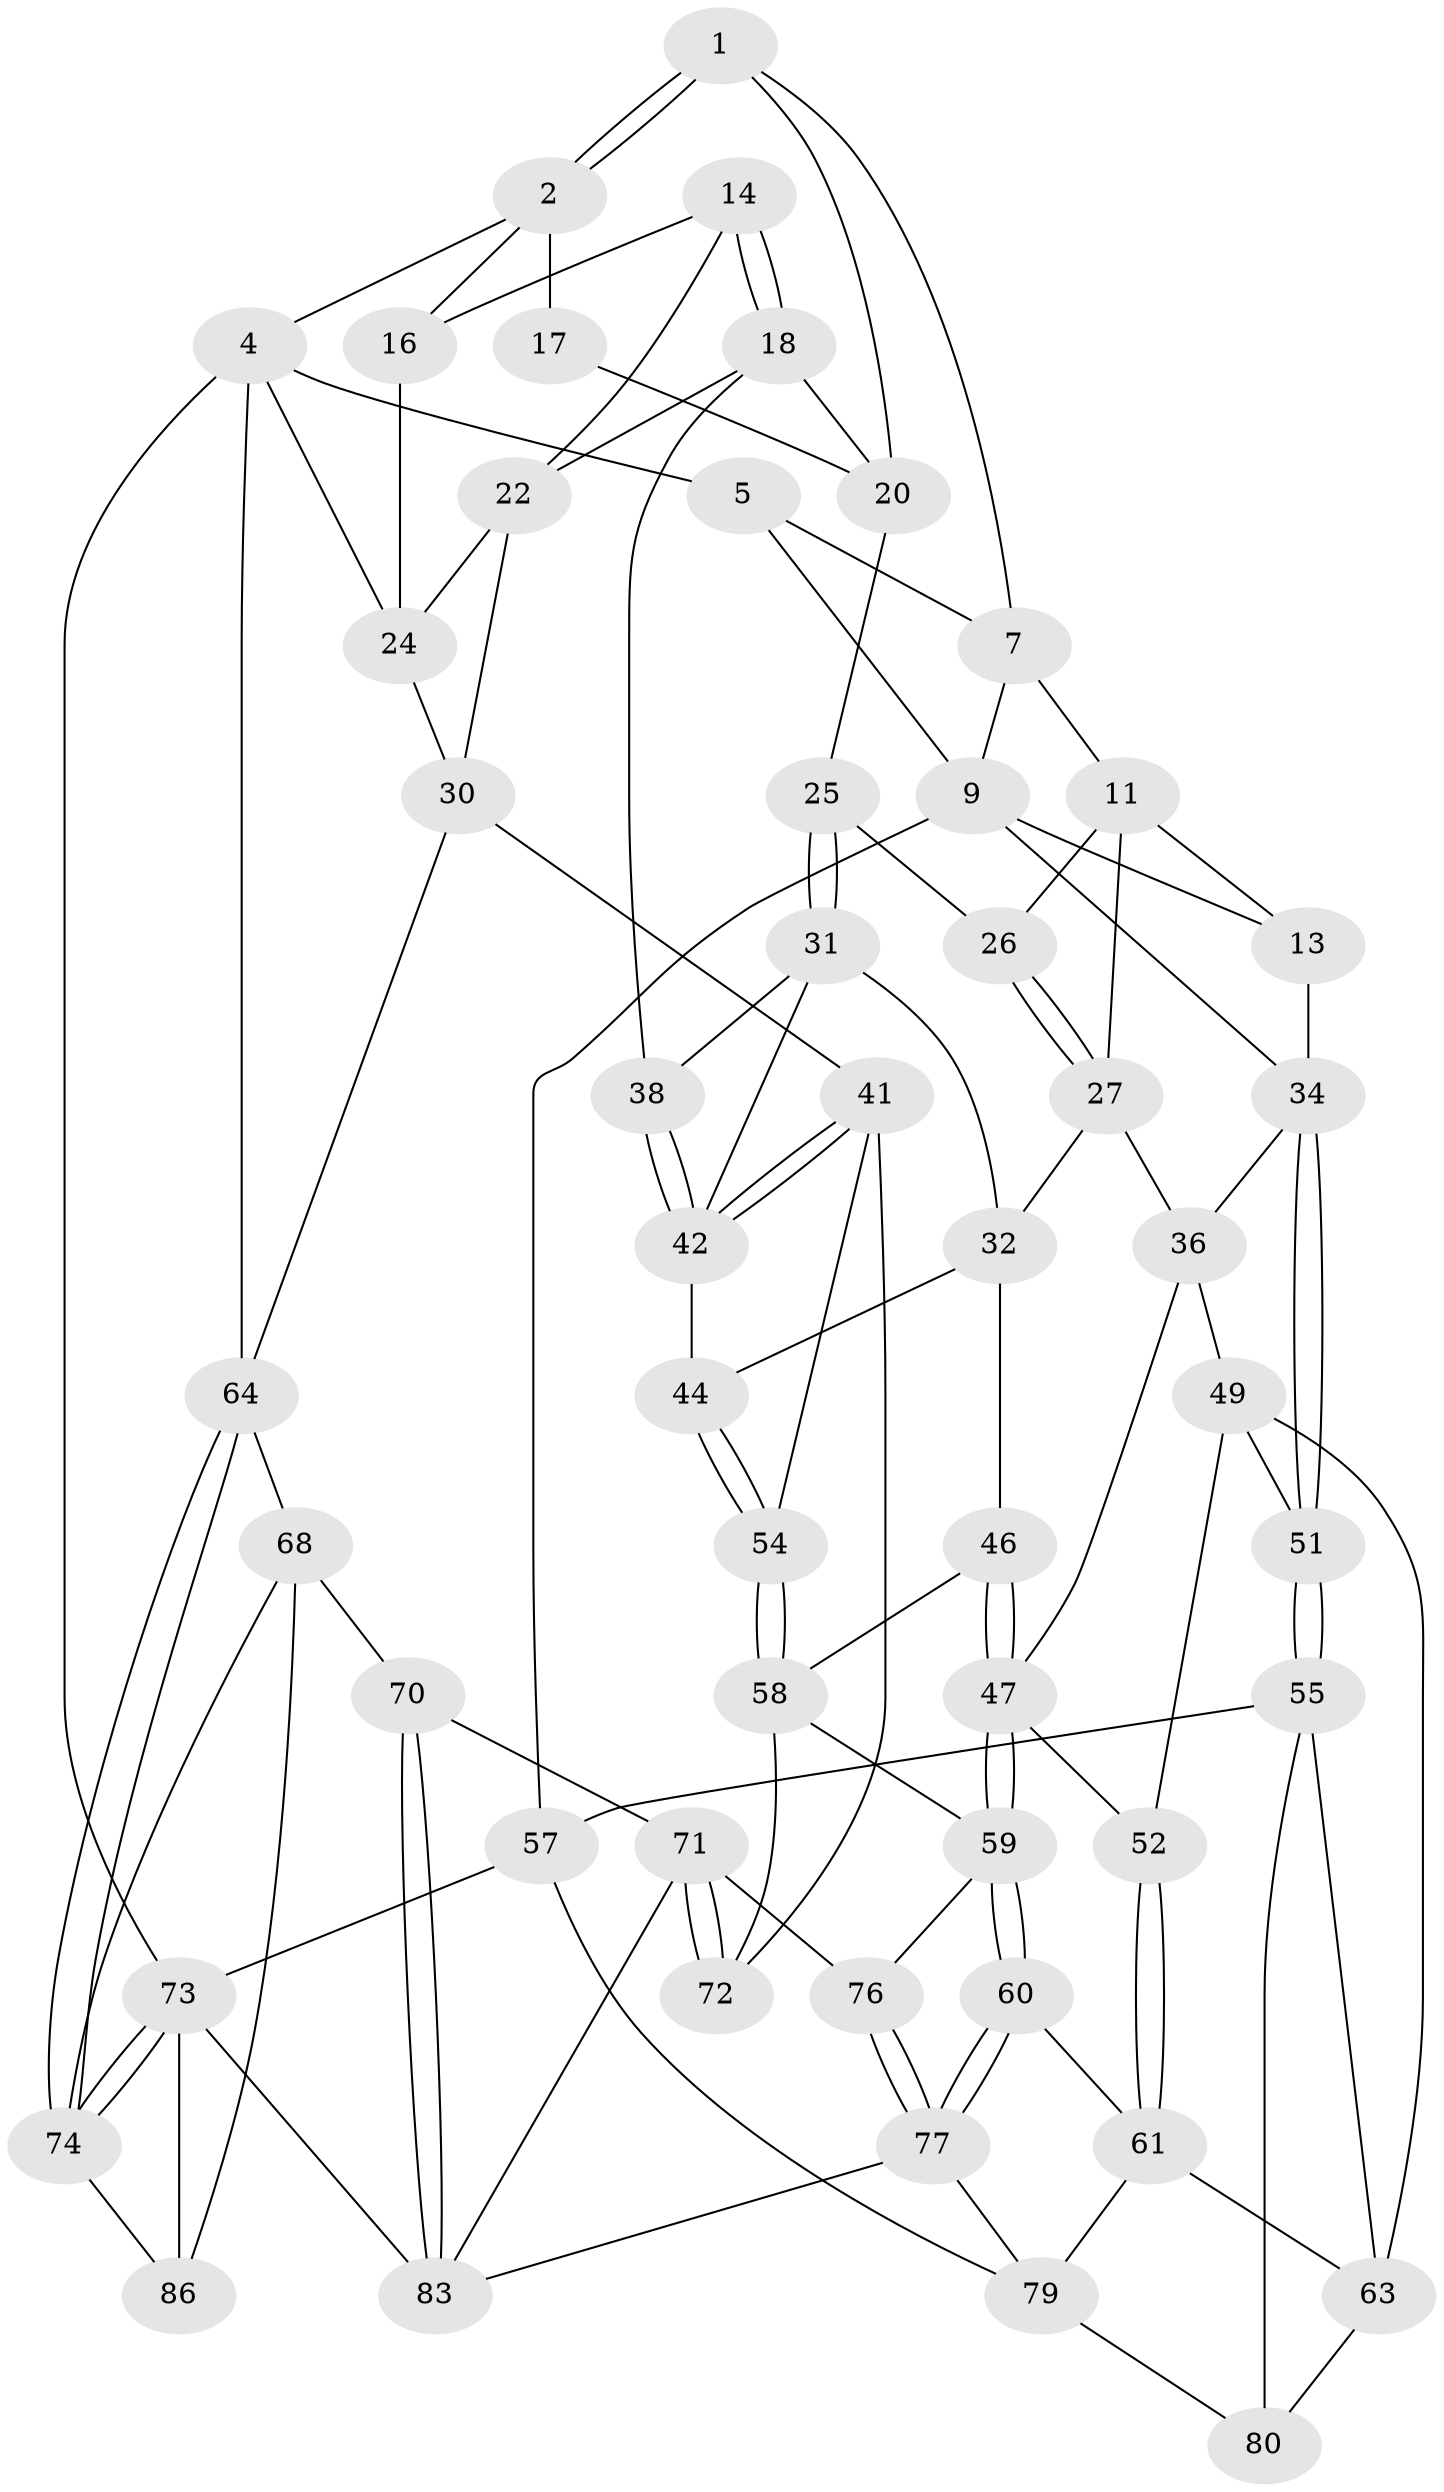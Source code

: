 // original degree distribution, {4: 0.26436781609195403, 5: 0.4482758620689655, 6: 0.25287356321839083, 3: 0.034482758620689655}
// Generated by graph-tools (version 1.1) at 2025/42/03/06/25 10:42:28]
// undirected, 53 vertices, 117 edges
graph export_dot {
graph [start="1"]
  node [color=gray90,style=filled];
  1 [pos="+0.5656617724557137+0",super="+6"];
  2 [pos="+1+0",super="+3"];
  4 [pos="+1+0",super="+28"];
  5 [pos="+0.25275348404605474+0"];
  7 [pos="+0.4850581265119126+0.21863801660859566",super="+8"];
  9 [pos="+0+0",super="+10"];
  11 [pos="+0.4783038997556966+0.22388589659619612",super="+12"];
  13 [pos="+0.15524159974112473+0.2968071791026058"];
  14 [pos="+0.7761828354519705+0.26700011885007546",super="+15"];
  16 [pos="+0.8935800299884811+0.2885970249678501"];
  17 [pos="+0.7670353275174817+0.13491570838811234"];
  18 [pos="+0.689484210072403+0.40040454300521705",super="+19"];
  20 [pos="+0.6229966535920313+0.3648030230439862",super="+21"];
  22 [pos="+0.772066155895749+0.37592335927645243",super="+23"];
  24 [pos="+0.8778676269223932+0.3549428008435908",super="+29"];
  25 [pos="+0.45940524767981933+0.4121102211823097"];
  26 [pos="+0.42589649457527107+0.35442663915035777"];
  27 [pos="+0.3219047468310827+0.41946873387800304",super="+33"];
  30 [pos="+0.8204442192226251+0.55746603138606",super="+40"];
  31 [pos="+0.4466470810282419+0.45722341889049156",super="+39"];
  32 [pos="+0.40389392605233065+0.47610005850009557",super="+45"];
  34 [pos="+0+0.31419044836967946",super="+35"];
  36 [pos="+0.3166811652967784+0.49061902687245246",super="+37"];
  38 [pos="+0.6196846987804596+0.4155699965419678"];
  41 [pos="+0.6663795240966297+0.633413762204211",super="+53"];
  42 [pos="+0.6362164630131055+0.583600253649328",super="+43"];
  44 [pos="+0.5160177939730549+0.5548136028946256"];
  46 [pos="+0.4117341675816141+0.63160505565666"];
  47 [pos="+0.41158433178304404+0.6316554472407105",super="+48"];
  49 [pos="+0.14469825683729107+0.5816567012031248",super="+50"];
  51 [pos="+0+0.6935126671688819"];
  52 [pos="+0.24441262464551416+0.6015193233573065"];
  54 [pos="+0.6017787487121056+0.6935533725774187"];
  55 [pos="+0+0.8755929336557979",super="+56"];
  57 [pos="+0+1"];
  58 [pos="+0.44515027002491026+0.6557933082803686",super="+66"];
  59 [pos="+0.3514209175102351+0.7507774327015733",super="+67"];
  60 [pos="+0.297679820798777+0.7766629133065189"];
  61 [pos="+0.28163690955329224+0.7721913128329181",super="+62"];
  63 [pos="+0.15583894698196063+0.7541529910715623",super="+75"];
  64 [pos="+1+0.8416079013442276",super="+65"];
  68 [pos="+0.7327009140338224+0.8436990944769365",super="+69"];
  70 [pos="+0.697017551475282+0.8423059909299883"];
  71 [pos="+0.6101570340881937+0.8165621758462445",super="+78"];
  72 [pos="+0.6057285808005326+0.7914143331881609"];
  73 [pos="+1+1",super="+87"];
  74 [pos="+1+1",super="+85"];
  76 [pos="+0.4917878612116294+0.8646932249961774"];
  77 [pos="+0.36983157362177665+0.9838671965210074",super="+81"];
  79 [pos="+0.18473130649020583+0.8526084519313739",super="+82"];
  80 [pos="+0.13741343467206088+0.8626633639818874"];
  83 [pos="+0.6319810728274803+1",super="+84"];
  86 [pos="+0.7426905043596675+1"];
  1 -- 2;
  1 -- 2;
  1 -- 7;
  1 -- 20;
  2 -- 17;
  2 -- 16;
  2 -- 4;
  4 -- 5;
  4 -- 73;
  4 -- 24;
  4 -- 64;
  5 -- 9;
  5 -- 7;
  7 -- 11;
  7 -- 9;
  9 -- 34;
  9 -- 57;
  9 -- 13;
  11 -- 26;
  11 -- 27;
  11 -- 13;
  13 -- 34;
  14 -- 18;
  14 -- 18;
  14 -- 16;
  14 -- 22;
  16 -- 24;
  17 -- 20;
  18 -- 22;
  18 -- 20;
  18 -- 38;
  20 -- 25;
  22 -- 24;
  22 -- 30;
  24 -- 30;
  25 -- 26;
  25 -- 31;
  25 -- 31;
  26 -- 27;
  26 -- 27;
  27 -- 32;
  27 -- 36;
  30 -- 64;
  30 -- 41;
  31 -- 32;
  31 -- 38;
  31 -- 42;
  32 -- 44;
  32 -- 46;
  34 -- 51;
  34 -- 51;
  34 -- 36;
  36 -- 47;
  36 -- 49;
  38 -- 42;
  38 -- 42;
  41 -- 42;
  41 -- 42;
  41 -- 72;
  41 -- 54;
  42 -- 44;
  44 -- 54;
  44 -- 54;
  46 -- 47;
  46 -- 47;
  46 -- 58;
  47 -- 59;
  47 -- 59;
  47 -- 52;
  49 -- 52;
  49 -- 51;
  49 -- 63;
  51 -- 55;
  51 -- 55;
  52 -- 61;
  52 -- 61;
  54 -- 58;
  54 -- 58;
  55 -- 80;
  55 -- 57;
  55 -- 63;
  57 -- 73;
  57 -- 79;
  58 -- 72;
  58 -- 59;
  59 -- 60;
  59 -- 60;
  59 -- 76;
  60 -- 61;
  60 -- 77;
  60 -- 77;
  61 -- 63;
  61 -- 79;
  63 -- 80;
  64 -- 74;
  64 -- 74;
  64 -- 68;
  68 -- 74;
  68 -- 70;
  68 -- 86;
  70 -- 71;
  70 -- 83;
  70 -- 83;
  71 -- 72;
  71 -- 72;
  71 -- 76;
  71 -- 83;
  73 -- 74;
  73 -- 74;
  73 -- 83;
  73 -- 86;
  74 -- 86;
  76 -- 77;
  76 -- 77;
  77 -- 79;
  77 -- 83;
  79 -- 80;
}

